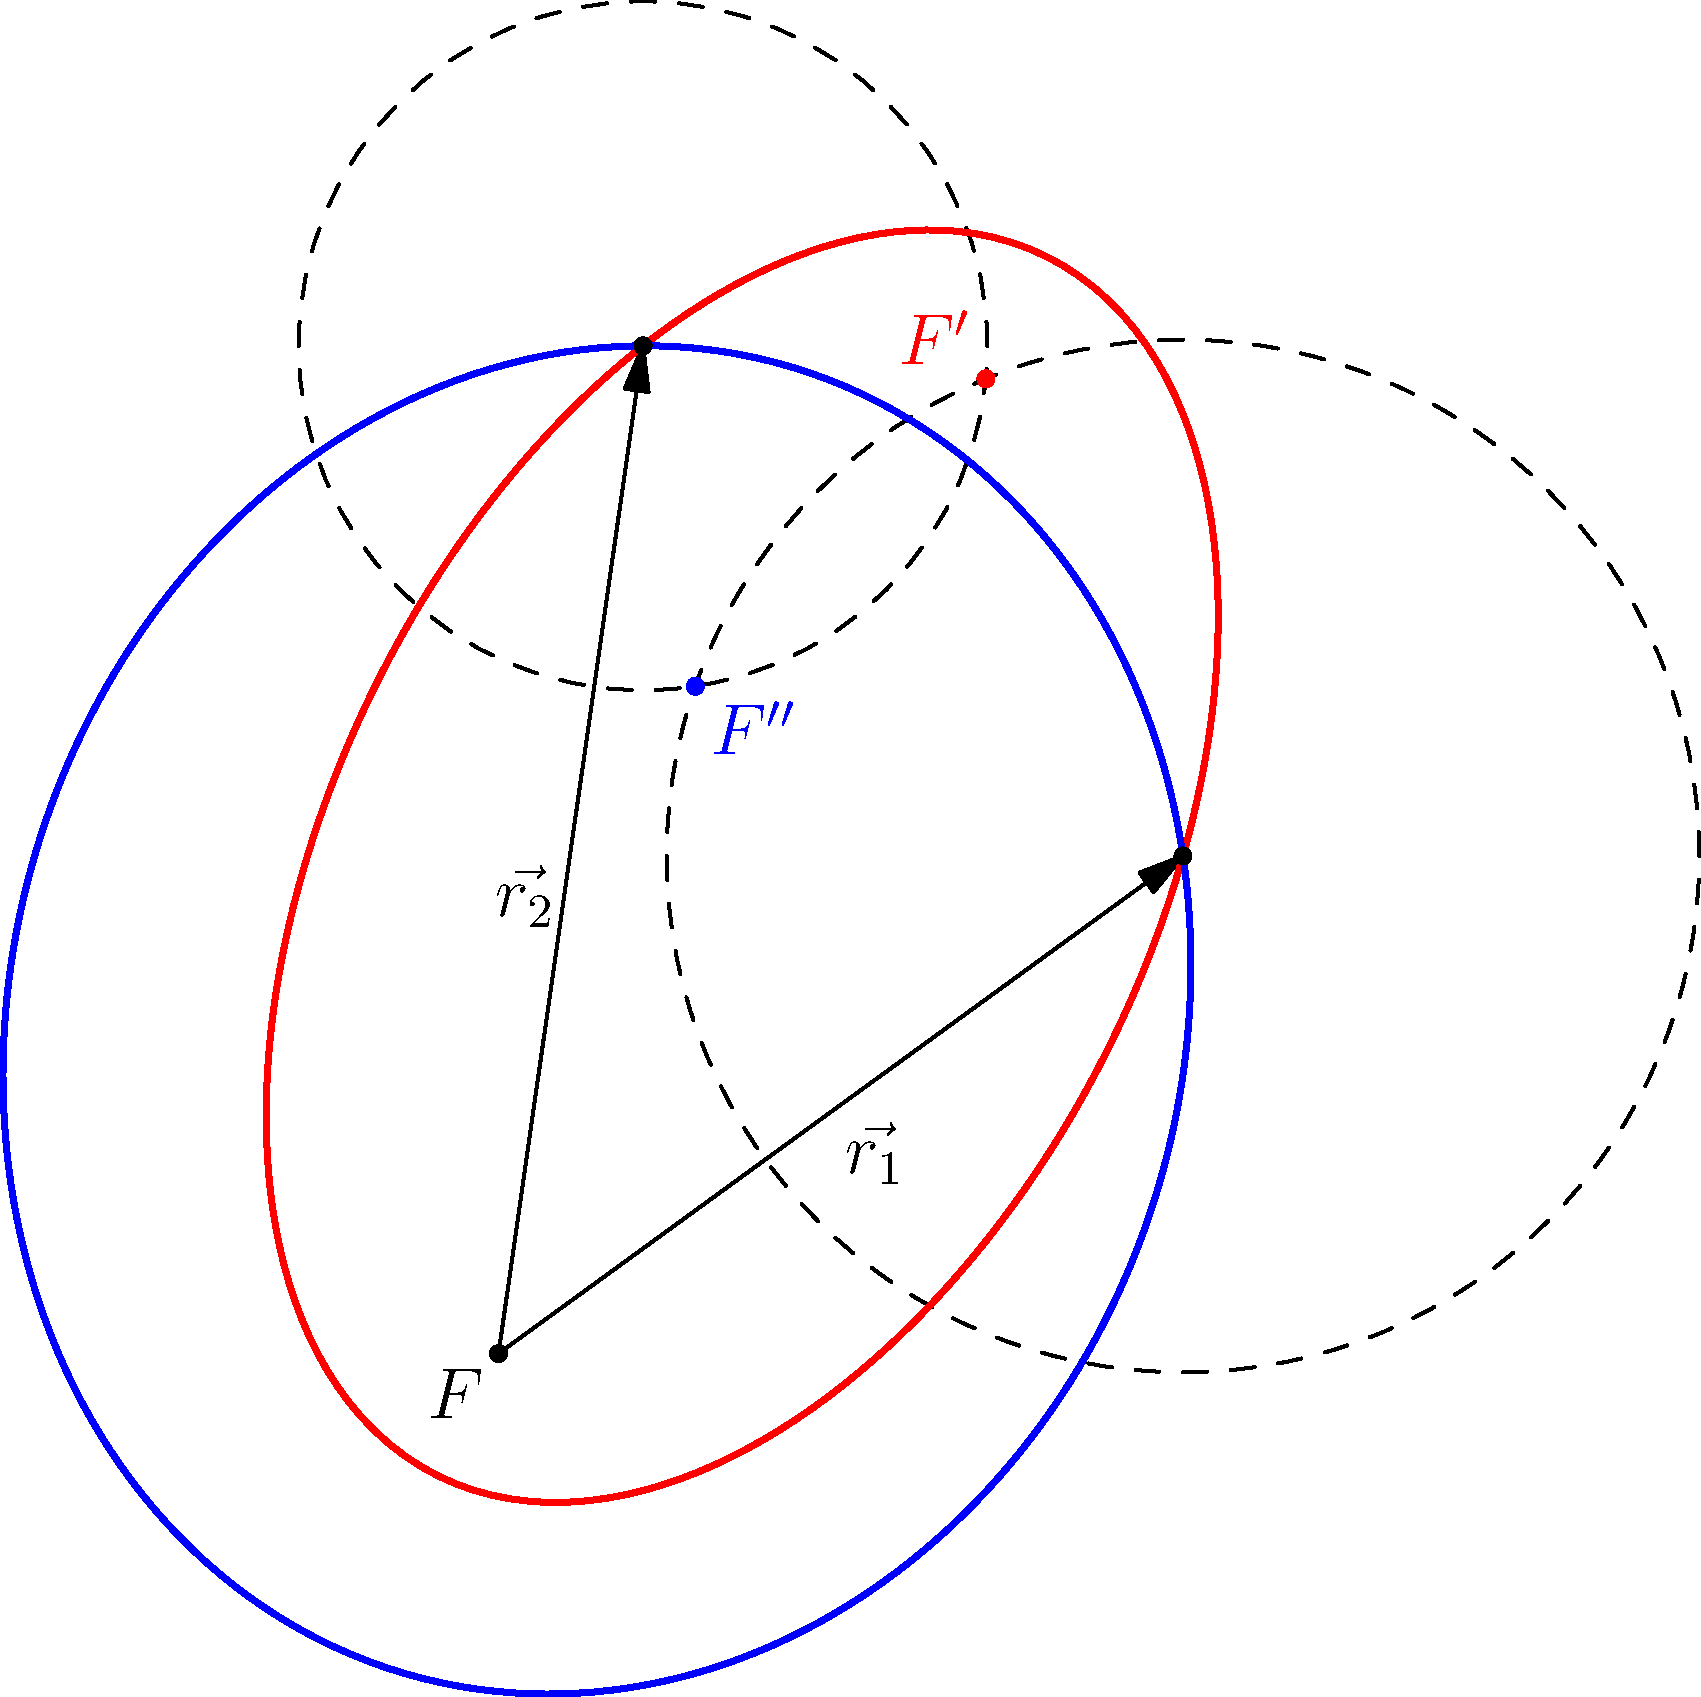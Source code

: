 import graph;
import geometry;

/* Define the settings for the script */
settings.outformat="png";
settings.render=6;
size(10cm,0);

/* Declare all available ellipse focus */
pair F0 = (0, 0),
     F1 = (0.1, 0.2),
     F2  = (0.04038, 0.1369);

/* Declare the initial and final position vectors */
pair r1 = (0.14043, 0.10209),
     r2 = (0.02965, 0.20676);

/* The radius for the circles centered at r1 and r2 vectors */
real R1 = 0.10593,
     R2 = 0.07067;

/* Declare the two transfer orbits */
real a1 = 1.09032,
     b1 = -0.64,
     c1 = 0.61032,
     d1 = -0.04503,
     e1 = -0.09006,
     f1 = -0.00317;
bqe conic1 = bqe(a1,b1,c1,d1,e1,f1);
conic orbit1 = conic(conic1);

real a2 = 1.22423,
     b2 = -0.17692,
     c2 = 0.95044,
     d2 = -0.03733,
     e2 = -0.12655,
     f2 = -0.01335;
bqe conic2 = bqe(a2,b2,c2,d2,e2,f2);
conic orbit2 = conic(conic2);

/* Draw the initial and final position vectors */
draw("$\vec{r_1}$", F0 -- r1, Arrow());
draw("$\vec{r_2}$", F0 -- r2, SW, Arrow());

/* Draw the knwon focus */
dot("$F$", F0, SW);

/* Draw the circles centered at r1 and r2 vectors together with the new focus */
draw(circle(r1, R1), dashed);
draw(circle(r2, R2), dashed);
dot("$F'$", F1, NW, red);
dot("$F''$", F2, SE, blue);

/* Draw both transfer orbits */
draw(orbit1, 1bp+red);
draw(orbit2, 1bp+blue);

dot(r1);
dot(r2);
